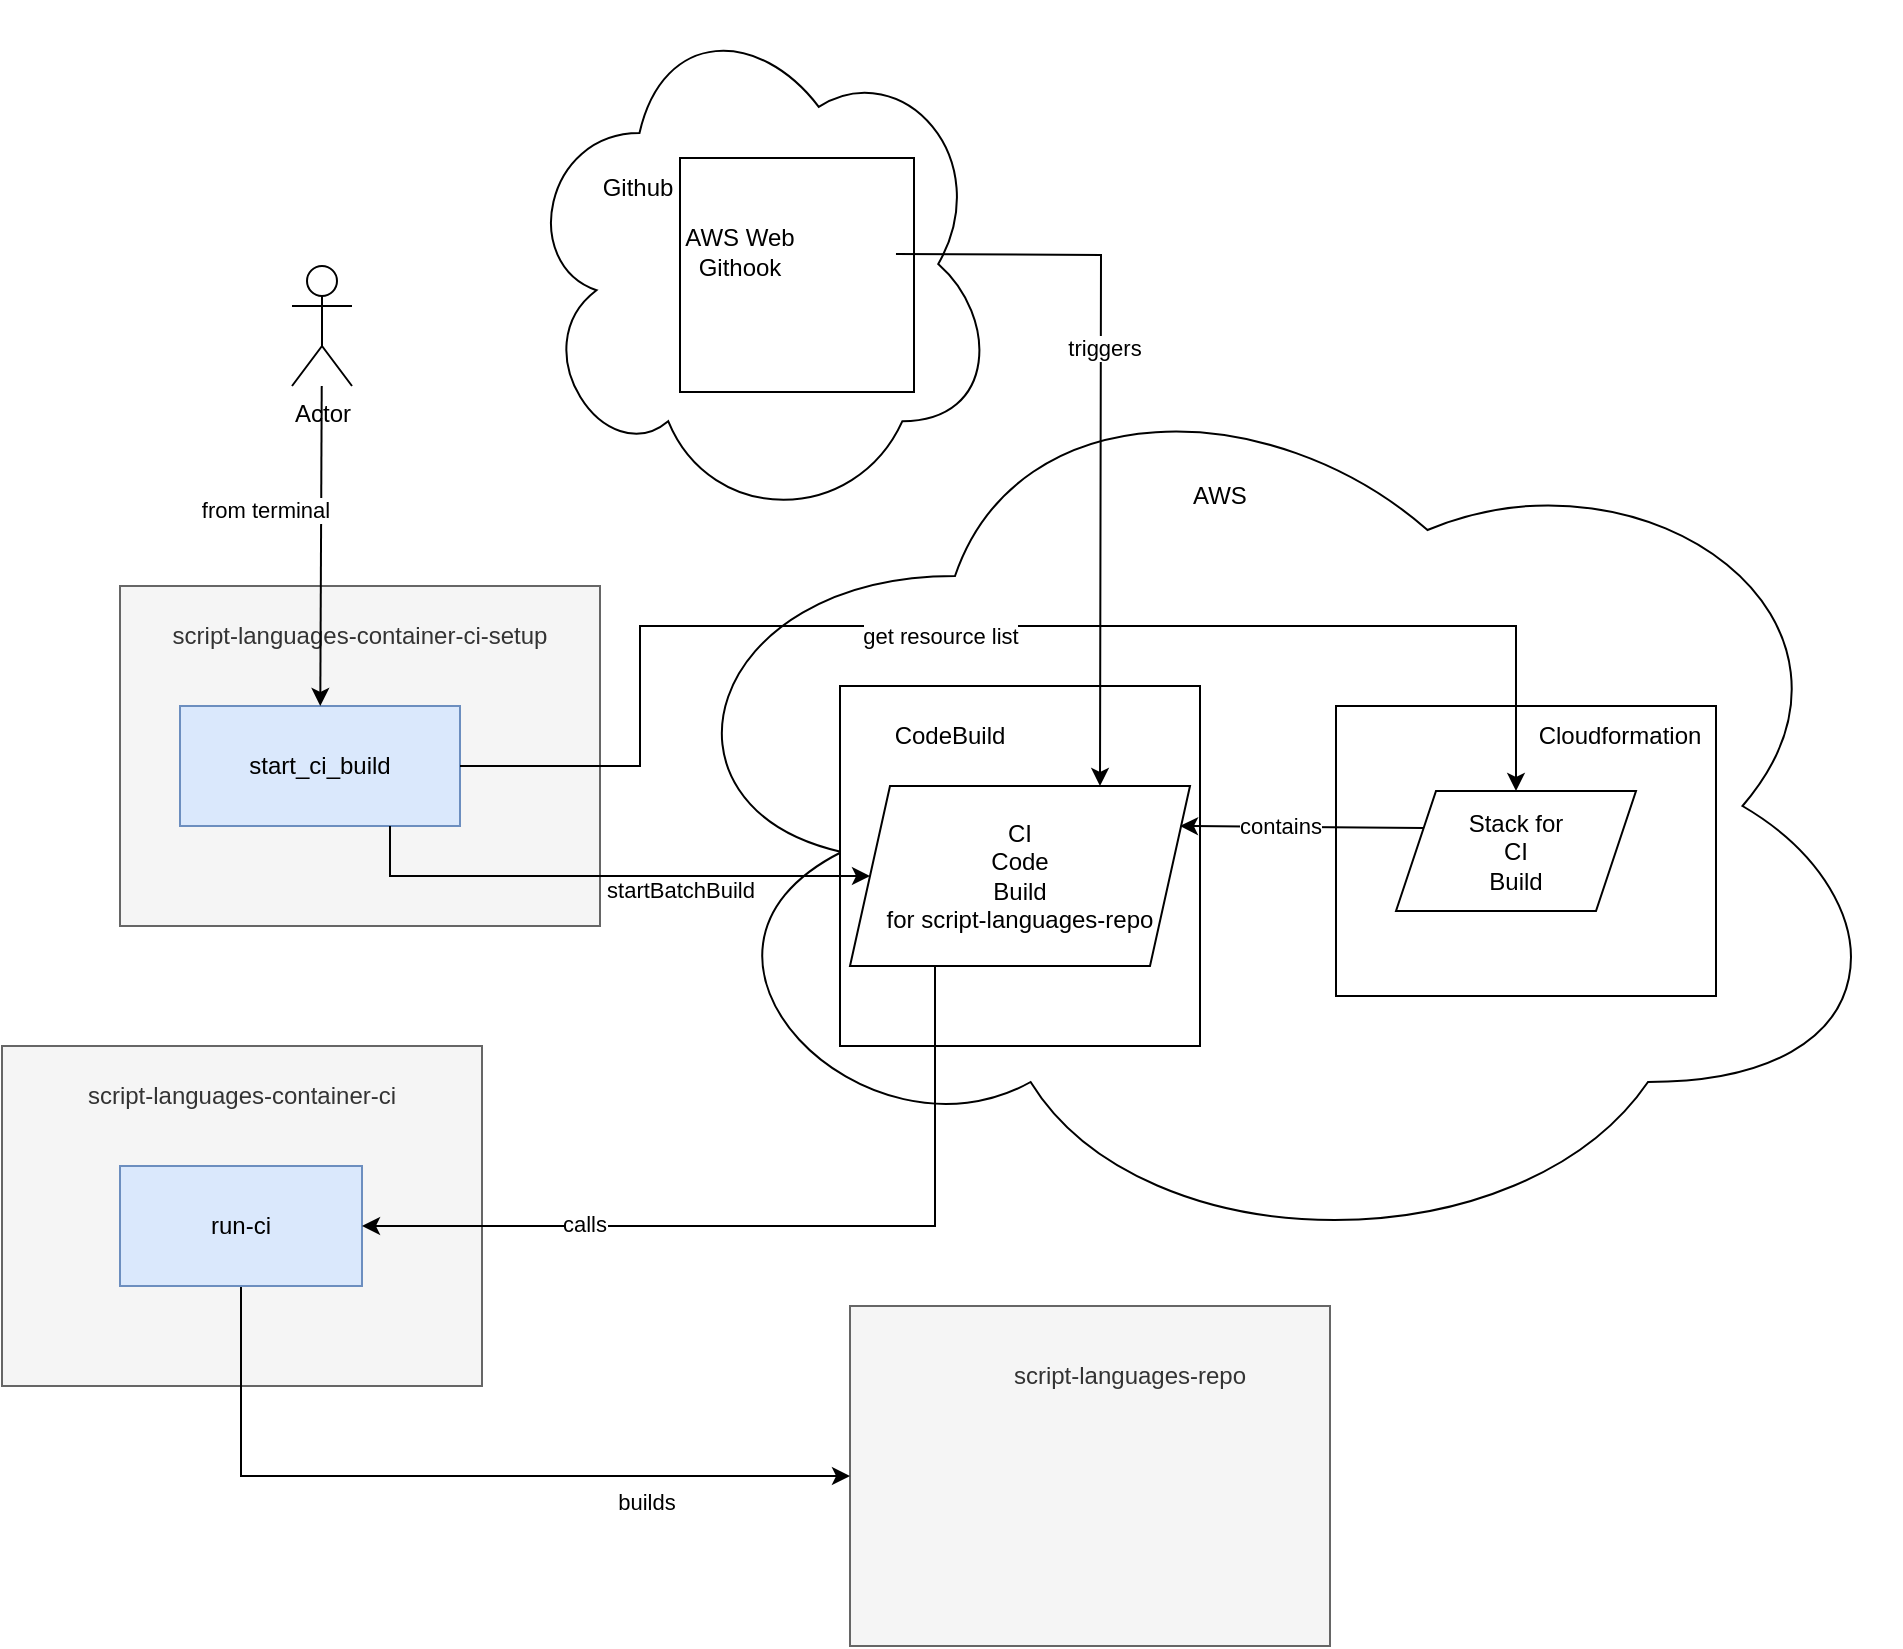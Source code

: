 <mxfile version="18.0.4" type="device"><diagram id="SxhqiDRdeOCCGpe3J-qj" name="Page-1"><mxGraphModel dx="1422" dy="905" grid="1" gridSize="10" guides="1" tooltips="1" connect="1" arrows="1" fold="1" page="1" pageScale="1" pageWidth="850" pageHeight="1100" math="0" shadow="0"><root><mxCell id="0"/><mxCell id="1" parent="0"/><mxCell id="rFksK_6HFZecVcgkCQAB-1" value="" style="ellipse;shape=cloud;whiteSpace=wrap;html=1;" parent="1" vertex="1"><mxGeometry x="470" y="308" width="239" height="262" as="geometry"/></mxCell><mxCell id="dUenLTbk8JLuN6i6yncf-3" value="" style="whiteSpace=wrap;html=1;aspect=fixed;" vertex="1" parent="1"><mxGeometry x="550" y="386" width="117" height="117" as="geometry"/></mxCell><mxCell id="dUenLTbk8JLuN6i6yncf-2" value="" style="shape=image;verticalLabelPosition=bottom;labelBackgroundColor=default;verticalAlign=top;aspect=fixed;imageAspect=0;image=https://t4.ftcdn.net/jpg/01/35/56/87/360_F_135568710_e9X63neK1jzQHGDuXJbEvXnVLtCMAIRf.jpg;" vertex="1" parent="1"><mxGeometry x="566" y="400" width="94" height="94" as="geometry"/></mxCell><mxCell id="UqBiGITngKA5CjNryo_V-7" value="" style="ellipse;shape=cloud;whiteSpace=wrap;html=1;" parent="1" vertex="1"><mxGeometry x="530" y="480" width="630" height="460" as="geometry"/></mxCell><mxCell id="zWUnT82DVPrSbH_GaLEo-2" value="" style="rounded=0;whiteSpace=wrap;html=1;fillColor=#f5f5f5;fontColor=#333333;strokeColor=#666666;" parent="1" vertex="1"><mxGeometry x="635" y="960" width="240" height="170" as="geometry"/></mxCell><mxCell id="zWUnT82DVPrSbH_GaLEo-14" value="&lt;span style=&quot;color: rgb(51, 51, 51);&quot;&gt;script-languages-repo&lt;/span&gt;" style="text;html=1;strokeColor=none;fillColor=none;align=center;verticalAlign=middle;whiteSpace=wrap;rounded=0;" parent="1" vertex="1"><mxGeometry x="685" y="980" width="180" height="30" as="geometry"/></mxCell><mxCell id="zWUnT82DVPrSbH_GaLEo-13" value="" style="rounded=0;whiteSpace=wrap;html=1;fillColor=#f5f5f5;fontColor=#333333;strokeColor=#666666;" parent="1" vertex="1"><mxGeometry x="270" y="600" width="240" height="170" as="geometry"/></mxCell><mxCell id="zWUnT82DVPrSbH_GaLEo-10" value="&lt;span style=&quot;color: rgb(51, 51, 51);&quot;&gt;script-languages-container-ci-setup&lt;/span&gt;" style="text;html=1;strokeColor=none;fillColor=none;align=center;verticalAlign=middle;whiteSpace=wrap;rounded=0;" parent="1" vertex="1"><mxGeometry x="290" y="610" width="200" height="30" as="geometry"/></mxCell><mxCell id="zWUnT82DVPrSbH_GaLEo-15" value="start_ci_build" style="rounded=0;whiteSpace=wrap;html=1;fillColor=#dae8fc;strokeColor=#6c8ebf;" parent="1" vertex="1"><mxGeometry x="300" y="660" width="140" height="60" as="geometry"/></mxCell><mxCell id="zWUnT82DVPrSbH_GaLEo-19" value="AWS" style="text;html=1;strokeColor=none;fillColor=none;align=center;verticalAlign=middle;whiteSpace=wrap;rounded=0;" parent="1" vertex="1"><mxGeometry x="790" y="540" width="60" height="30" as="geometry"/></mxCell><mxCell id="zWUnT82DVPrSbH_GaLEo-23" value="" style="whiteSpace=wrap;html=1;aspect=fixed;" parent="1" vertex="1"><mxGeometry x="630" y="650" width="180" height="180" as="geometry"/></mxCell><mxCell id="zWUnT82DVPrSbH_GaLEo-24" value="CodeBuild" style="text;html=1;strokeColor=none;fillColor=none;align=center;verticalAlign=middle;whiteSpace=wrap;rounded=0;" parent="1" vertex="1"><mxGeometry x="655" y="660" width="60" height="30" as="geometry"/></mxCell><mxCell id="zWUnT82DVPrSbH_GaLEo-26" value="CI&lt;br&gt;Code&lt;br&gt;Build&lt;br&gt;for script-languages-repo" style="shape=parallelogram;perimeter=parallelogramPerimeter;whiteSpace=wrap;html=1;fixedSize=1;" parent="1" vertex="1"><mxGeometry x="635" y="700" width="170" height="90" as="geometry"/></mxCell><mxCell id="zWUnT82DVPrSbH_GaLEo-27" value="" style="rounded=0;whiteSpace=wrap;html=1;" parent="1" vertex="1"><mxGeometry x="878" y="660" width="190" height="145" as="geometry"/></mxCell><mxCell id="zWUnT82DVPrSbH_GaLEo-28" value="Cloudformation" style="text;html=1;strokeColor=none;fillColor=none;align=center;verticalAlign=middle;whiteSpace=wrap;rounded=0;" parent="1" vertex="1"><mxGeometry x="990" y="660" width="60" height="30" as="geometry"/></mxCell><mxCell id="zWUnT82DVPrSbH_GaLEo-21" value="Stack for &lt;br&gt;CI&lt;br&gt;Build" style="shape=parallelogram;perimeter=parallelogramPerimeter;whiteSpace=wrap;html=1;fixedSize=1;" parent="1" vertex="1"><mxGeometry x="908" y="702.5" width="120" height="60" as="geometry"/></mxCell><mxCell id="zWUnT82DVPrSbH_GaLEo-29" value="" style="endArrow=classic;html=1;rounded=0;exitX=0;exitY=0.25;exitDx=0;exitDy=0;" parent="1" source="zWUnT82DVPrSbH_GaLEo-21" edge="1"><mxGeometry width="50" height="50" relative="1" as="geometry"><mxPoint x="433" y="519" as="sourcePoint"/><mxPoint x="800" y="720" as="targetPoint"/></mxGeometry></mxCell><mxCell id="zWUnT82DVPrSbH_GaLEo-30" value="contains" style="edgeLabel;html=1;align=center;verticalAlign=middle;resizable=0;points=[];" parent="zWUnT82DVPrSbH_GaLEo-29" vertex="1" connectable="0"><mxGeometry x="-0.336" relative="1" as="geometry"><mxPoint x="-32" y="-1" as="offset"/></mxGeometry></mxCell><mxCell id="zWUnT82DVPrSbH_GaLEo-34" value="" style="rounded=0;whiteSpace=wrap;html=1;fillColor=#f5f5f5;fontColor=#333333;strokeColor=#666666;" parent="1" vertex="1"><mxGeometry x="211" y="830" width="240" height="170" as="geometry"/></mxCell><mxCell id="zWUnT82DVPrSbH_GaLEo-35" value="&lt;span style=&quot;color: rgb(51, 51, 51);&quot;&gt;script-languages-container-ci&lt;/span&gt;" style="text;html=1;strokeColor=none;fillColor=none;align=center;verticalAlign=middle;whiteSpace=wrap;rounded=0;" parent="1" vertex="1"><mxGeometry x="231" y="840" width="200" height="30" as="geometry"/></mxCell><mxCell id="UqBiGITngKA5CjNryo_V-5" style="edgeStyle=orthogonalEdgeStyle;rounded=0;orthogonalLoop=1;jettySize=auto;html=1;exitX=0.5;exitY=1;exitDx=0;exitDy=0;entryX=0;entryY=0.5;entryDx=0;entryDy=0;" parent="1" source="zWUnT82DVPrSbH_GaLEo-36" target="zWUnT82DVPrSbH_GaLEo-2" edge="1"><mxGeometry relative="1" as="geometry"/></mxCell><mxCell id="UqBiGITngKA5CjNryo_V-6" value="builds" style="edgeLabel;html=1;align=center;verticalAlign=middle;resizable=0;points=[];" parent="UqBiGITngKA5CjNryo_V-5" vertex="1" connectable="0"><mxGeometry x="0.473" y="1" relative="1" as="geometry"><mxPoint x="3" y="14" as="offset"/></mxGeometry></mxCell><mxCell id="zWUnT82DVPrSbH_GaLEo-36" value="run-ci" style="rounded=0;whiteSpace=wrap;html=1;fillColor=#dae8fc;strokeColor=#6c8ebf;" parent="1" vertex="1"><mxGeometry x="270" y="890" width="121" height="60" as="geometry"/></mxCell><mxCell id="sYT-GLe6FCTdiOscEyCC-1" value="Actor" style="shape=umlActor;verticalLabelPosition=bottom;verticalAlign=top;html=1;outlineConnect=0;" parent="1" vertex="1"><mxGeometry x="356" y="440" width="30" height="60" as="geometry"/></mxCell><mxCell id="zWUnT82DVPrSbH_GaLEo-11" value="" style="endArrow=classic;html=1;rounded=0;" parent="1" source="sYT-GLe6FCTdiOscEyCC-1" target="zWUnT82DVPrSbH_GaLEo-15" edge="1"><mxGeometry width="50" height="50" relative="1" as="geometry"><mxPoint x="170.96" y="427.02" as="sourcePoint"/><mxPoint x="325" y="424" as="targetPoint"/></mxGeometry></mxCell><mxCell id="zWUnT82DVPrSbH_GaLEo-12" value="&amp;nbsp;from terminal" style="edgeLabel;html=1;align=center;verticalAlign=middle;resizable=0;points=[];" parent="zWUnT82DVPrSbH_GaLEo-11" vertex="1" connectable="0"><mxGeometry x="0.682" y="-3" relative="1" as="geometry"><mxPoint x="-27" y="-73" as="offset"/></mxGeometry></mxCell><mxCell id="rFksK_6HFZecVcgkCQAB-2" value="Github" style="text;html=1;strokeColor=none;fillColor=none;align=center;verticalAlign=middle;whiteSpace=wrap;rounded=0;" parent="1" vertex="1"><mxGeometry x="499" y="386.25" width="60" height="30" as="geometry"/></mxCell><mxCell id="rFksK_6HFZecVcgkCQAB-6" style="edgeStyle=orthogonalEdgeStyle;rounded=0;orthogonalLoop=1;jettySize=auto;html=1;exitX=0.009;exitY=0.692;exitDx=0;exitDy=0;exitPerimeter=0;" parent="1" edge="1"><mxGeometry relative="1" as="geometry"><mxPoint x="760" y="700" as="targetPoint"/><mxPoint x="657.986" y="433.991" as="sourcePoint"/></mxGeometry></mxCell><mxCell id="rFksK_6HFZecVcgkCQAB-7" value="triggers" style="edgeLabel;html=1;align=center;verticalAlign=middle;resizable=0;points=[];" parent="rFksK_6HFZecVcgkCQAB-6" vertex="1" connectable="0"><mxGeometry x="-0.193" y="1" relative="1" as="geometry"><mxPoint as="offset"/></mxGeometry></mxCell><mxCell id="zWUnT82DVPrSbH_GaLEo-32" style="edgeStyle=orthogonalEdgeStyle;rounded=0;orthogonalLoop=1;jettySize=auto;html=1;exitX=1;exitY=0.5;exitDx=0;exitDy=0;entryX=0.5;entryY=0;entryDx=0;entryDy=0;" parent="1" source="zWUnT82DVPrSbH_GaLEo-15" target="zWUnT82DVPrSbH_GaLEo-21" edge="1"><mxGeometry relative="1" as="geometry"><Array as="points"><mxPoint x="530" y="690"/><mxPoint x="530" y="620"/><mxPoint x="968" y="620"/></Array></mxGeometry></mxCell><mxCell id="zWUnT82DVPrSbH_GaLEo-33" value="get resource list" style="edgeLabel;html=1;align=center;verticalAlign=middle;resizable=0;points=[];" parent="zWUnT82DVPrSbH_GaLEo-32" vertex="1" connectable="0"><mxGeometry x="-0.166" relative="1" as="geometry"><mxPoint x="26" y="5" as="offset"/></mxGeometry></mxCell><mxCell id="rFksK_6HFZecVcgkCQAB-9" style="edgeStyle=orthogonalEdgeStyle;rounded=0;orthogonalLoop=1;jettySize=auto;html=1;exitX=0.25;exitY=1;exitDx=0;exitDy=0;entryX=1;entryY=0.5;entryDx=0;entryDy=0;" parent="1" source="zWUnT82DVPrSbH_GaLEo-26" target="zWUnT82DVPrSbH_GaLEo-36" edge="1"><mxGeometry relative="1" as="geometry"/></mxCell><mxCell id="rFksK_6HFZecVcgkCQAB-10" value="calls" style="edgeLabel;html=1;align=center;verticalAlign=middle;resizable=0;points=[];" parent="rFksK_6HFZecVcgkCQAB-9" vertex="1" connectable="0"><mxGeometry x="0.472" y="-1" relative="1" as="geometry"><mxPoint x="1" as="offset"/></mxGeometry></mxCell><mxCell id="rFksK_6HFZecVcgkCQAB-11" style="edgeStyle=orthogonalEdgeStyle;rounded=0;orthogonalLoop=1;jettySize=auto;html=1;exitX=0.75;exitY=1;exitDx=0;exitDy=0;" parent="1" source="zWUnT82DVPrSbH_GaLEo-15" target="zWUnT82DVPrSbH_GaLEo-26" edge="1"><mxGeometry relative="1" as="geometry"/></mxCell><mxCell id="rFksK_6HFZecVcgkCQAB-12" value="startBatchBuild" style="edgeLabel;html=1;align=center;verticalAlign=middle;resizable=0;points=[];" parent="rFksK_6HFZecVcgkCQAB-11" vertex="1" connectable="0"><mxGeometry x="0.54" y="-7" relative="1" as="geometry"><mxPoint x="-34" as="offset"/></mxGeometry></mxCell><mxCell id="rFksK_6HFZecVcgkCQAB-5" value="AWS Web&lt;br&gt;Githook" style="text;html=1;strokeColor=none;fillColor=none;align=center;verticalAlign=middle;whiteSpace=wrap;rounded=0;" parent="1" vertex="1"><mxGeometry x="550" y="418" width="60" height="30" as="geometry"/></mxCell></root></mxGraphModel></diagram></mxfile>